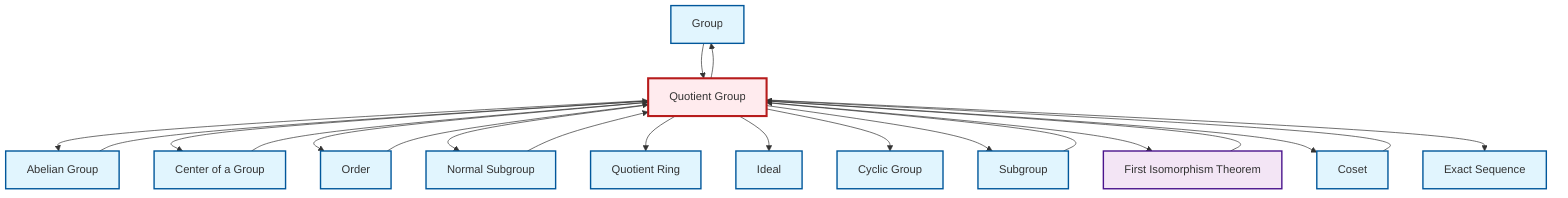 graph TD
    classDef definition fill:#e1f5fe,stroke:#01579b,stroke-width:2px
    classDef theorem fill:#f3e5f5,stroke:#4a148c,stroke-width:2px
    classDef axiom fill:#fff3e0,stroke:#e65100,stroke-width:2px
    classDef example fill:#e8f5e9,stroke:#1b5e20,stroke-width:2px
    classDef current fill:#ffebee,stroke:#b71c1c,stroke-width:3px
    def-exact-sequence["Exact Sequence"]:::definition
    def-group["Group"]:::definition
    def-center-of-group["Center of a Group"]:::definition
    def-abelian-group["Abelian Group"]:::definition
    thm-first-isomorphism["First Isomorphism Theorem"]:::theorem
    def-cyclic-group["Cyclic Group"]:::definition
    def-subgroup["Subgroup"]:::definition
    def-quotient-group["Quotient Group"]:::definition
    def-coset["Coset"]:::definition
    def-ideal["Ideal"]:::definition
    def-quotient-ring["Quotient Ring"]:::definition
    def-normal-subgroup["Normal Subgroup"]:::definition
    def-order["Order"]:::definition
    def-subgroup --> def-quotient-group
    def-quotient-group --> def-abelian-group
    def-quotient-group --> def-center-of-group
    thm-first-isomorphism --> def-quotient-group
    def-quotient-group --> def-order
    def-quotient-group --> def-normal-subgroup
    def-quotient-group --> def-quotient-ring
    def-order --> def-quotient-group
    def-quotient-group --> def-ideal
    def-center-of-group --> def-quotient-group
    def-coset --> def-quotient-group
    def-quotient-group --> def-cyclic-group
    def-quotient-group --> def-group
    def-quotient-group --> def-subgroup
    def-abelian-group --> def-quotient-group
    def-normal-subgroup --> def-quotient-group
    def-quotient-group --> thm-first-isomorphism
    def-quotient-group --> def-coset
    def-group --> def-quotient-group
    def-quotient-group --> def-exact-sequence
    class def-quotient-group current